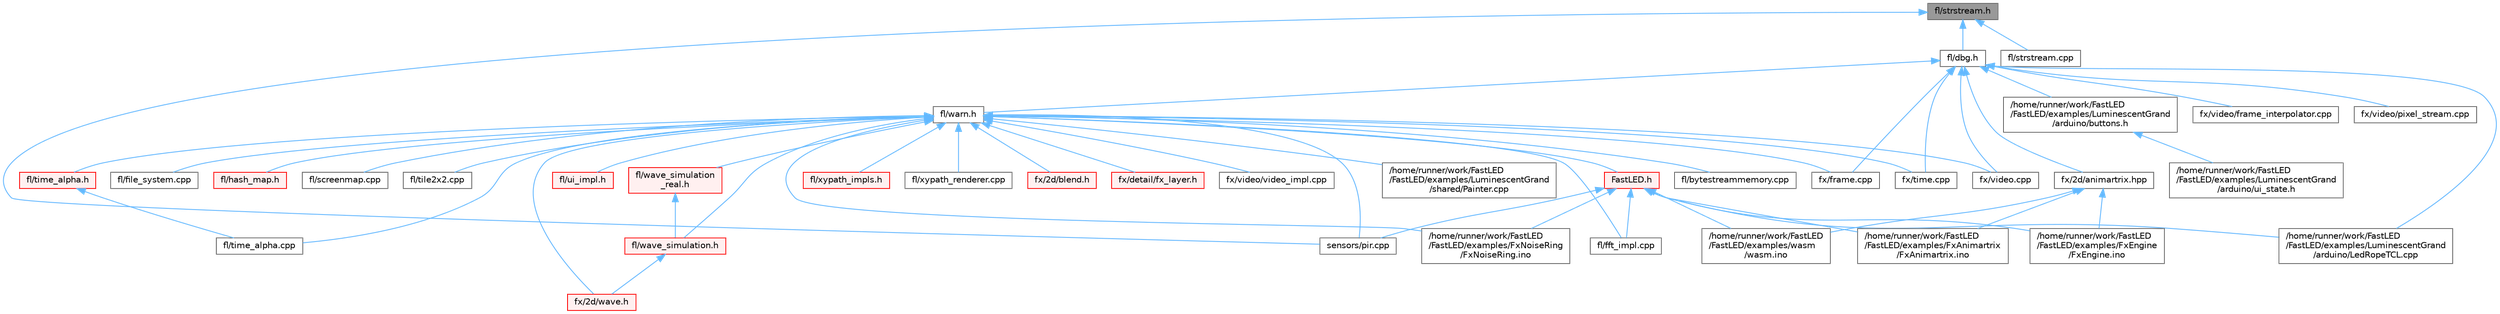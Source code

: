 digraph "fl/strstream.h"
{
 // INTERACTIVE_SVG=YES
 // LATEX_PDF_SIZE
  bgcolor="transparent";
  edge [fontname=Helvetica,fontsize=10,labelfontname=Helvetica,labelfontsize=10];
  node [fontname=Helvetica,fontsize=10,shape=box,height=0.2,width=0.4];
  Node1 [id="Node000001",label="fl/strstream.h",height=0.2,width=0.4,color="gray40", fillcolor="grey60", style="filled", fontcolor="black",tooltip=" "];
  Node1 -> Node2 [id="edge1_Node000001_Node000002",dir="back",color="steelblue1",style="solid",tooltip=" "];
  Node2 [id="Node000002",label="fl/dbg.h",height=0.2,width=0.4,color="grey40", fillcolor="white", style="filled",URL="$d6/d01/dbg_8h.html",tooltip=" "];
  Node2 -> Node3 [id="edge2_Node000002_Node000003",dir="back",color="steelblue1",style="solid",tooltip=" "];
  Node3 [id="Node000003",label="/home/runner/work/FastLED\l/FastLED/examples/LuminescentGrand\l/arduino/LedRopeTCL.cpp",height=0.2,width=0.4,color="grey40", fillcolor="white", style="filled",URL="$d6/dc9/_led_rope_t_c_l_8cpp.html",tooltip=" "];
  Node2 -> Node4 [id="edge3_Node000002_Node000004",dir="back",color="steelblue1",style="solid",tooltip=" "];
  Node4 [id="Node000004",label="/home/runner/work/FastLED\l/FastLED/examples/LuminescentGrand\l/arduino/buttons.h",height=0.2,width=0.4,color="grey40", fillcolor="white", style="filled",URL="$de/d05/buttons_8h.html",tooltip=" "];
  Node4 -> Node5 [id="edge4_Node000004_Node000005",dir="back",color="steelblue1",style="solid",tooltip=" "];
  Node5 [id="Node000005",label="/home/runner/work/FastLED\l/FastLED/examples/LuminescentGrand\l/arduino/ui_state.h",height=0.2,width=0.4,color="grey40", fillcolor="white", style="filled",URL="$d9/da7/ui__state_8h.html",tooltip=" "];
  Node2 -> Node6 [id="edge5_Node000002_Node000006",dir="back",color="steelblue1",style="solid",tooltip=" "];
  Node6 [id="Node000006",label="fl/warn.h",height=0.2,width=0.4,color="grey40", fillcolor="white", style="filled",URL="$de/d77/warn_8h.html",tooltip=" "];
  Node6 -> Node7 [id="edge6_Node000006_Node000007",dir="back",color="steelblue1",style="solid",tooltip=" "];
  Node7 [id="Node000007",label="/home/runner/work/FastLED\l/FastLED/examples/FxNoiseRing\l/FxNoiseRing.ino",height=0.2,width=0.4,color="grey40", fillcolor="white", style="filled",URL="$d3/dac/_fx_noise_ring_8ino.html",tooltip=" "];
  Node6 -> Node8 [id="edge7_Node000006_Node000008",dir="back",color="steelblue1",style="solid",tooltip=" "];
  Node8 [id="Node000008",label="/home/runner/work/FastLED\l/FastLED/examples/LuminescentGrand\l/shared/Painter.cpp",height=0.2,width=0.4,color="grey40", fillcolor="white", style="filled",URL="$db/d33/_painter_8cpp.html",tooltip=" "];
  Node6 -> Node9 [id="edge8_Node000006_Node000009",dir="back",color="steelblue1",style="solid",tooltip=" "];
  Node9 [id="Node000009",label="FastLED.h",height=0.2,width=0.4,color="red", fillcolor="#FFF0F0", style="filled",URL="$db/d97/_fast_l_e_d_8h.html",tooltip="central include file for FastLED, defines the CFastLED class/object"];
  Node9 -> Node35 [id="edge9_Node000009_Node000035",dir="back",color="steelblue1",style="solid",tooltip=" "];
  Node35 [id="Node000035",label="/home/runner/work/FastLED\l/FastLED/examples/FxAnimartrix\l/FxAnimartrix.ino",height=0.2,width=0.4,color="grey40", fillcolor="white", style="filled",URL="$dd/d96/_fx_animartrix_8ino.html",tooltip=" "];
  Node9 -> Node38 [id="edge10_Node000009_Node000038",dir="back",color="steelblue1",style="solid",tooltip=" "];
  Node38 [id="Node000038",label="/home/runner/work/FastLED\l/FastLED/examples/FxEngine\l/FxEngine.ino",height=0.2,width=0.4,color="grey40", fillcolor="white", style="filled",URL="$d6/d35/_fx_engine_8ino.html",tooltip="Demonstrates how to use the FxEngine to switch between different effects on a 2D LED matrix."];
  Node9 -> Node7 [id="edge11_Node000009_Node000007",dir="back",color="steelblue1",style="solid",tooltip=" "];
  Node9 -> Node3 [id="edge12_Node000009_Node000003",dir="back",color="steelblue1",style="solid",tooltip=" "];
  Node9 -> Node74 [id="edge13_Node000009_Node000074",dir="back",color="steelblue1",style="solid",tooltip=" "];
  Node74 [id="Node000074",label="/home/runner/work/FastLED\l/FastLED/examples/wasm\l/wasm.ino",height=0.2,width=0.4,color="grey40", fillcolor="white", style="filled",URL="$d7/dd3/wasm_8ino.html",tooltip="Demonstrates an advanced ino file with multiple effects and UI elements."];
  Node9 -> Node95 [id="edge14_Node000009_Node000095",dir="back",color="steelblue1",style="solid",tooltip=" "];
  Node95 [id="Node000095",label="fl/fft_impl.cpp",height=0.2,width=0.4,color="grey40", fillcolor="white", style="filled",URL="$d1/dff/fft__impl_8cpp.html",tooltip=" "];
  Node9 -> Node90 [id="edge15_Node000009_Node000090",dir="back",color="steelblue1",style="solid",tooltip=" "];
  Node90 [id="Node000090",label="sensors/pir.cpp",height=0.2,width=0.4,color="grey40", fillcolor="white", style="filled",URL="$d2/da7/pir_8cpp.html",tooltip=" "];
  Node6 -> Node130 [id="edge16_Node000006_Node000130",dir="back",color="steelblue1",style="solid",tooltip=" "];
  Node130 [id="Node000130",label="fl/bytestreammemory.cpp",height=0.2,width=0.4,color="grey40", fillcolor="white", style="filled",URL="$de/d95/bytestreammemory_8cpp.html",tooltip=" "];
  Node6 -> Node95 [id="edge17_Node000006_Node000095",dir="back",color="steelblue1",style="solid",tooltip=" "];
  Node6 -> Node131 [id="edge18_Node000006_Node000131",dir="back",color="steelblue1",style="solid",tooltip=" "];
  Node131 [id="Node000131",label="fl/file_system.cpp",height=0.2,width=0.4,color="grey40", fillcolor="white", style="filled",URL="$d4/d37/file__system_8cpp.html",tooltip=" "];
  Node6 -> Node132 [id="edge19_Node000006_Node000132",dir="back",color="steelblue1",style="solid",tooltip=" "];
  Node132 [id="Node000132",label="fl/hash_map.h",height=0.2,width=0.4,color="red", fillcolor="#FFF0F0", style="filled",URL="$d6/d13/hash__map_8h.html",tooltip=" "];
  Node6 -> Node143 [id="edge20_Node000006_Node000143",dir="back",color="steelblue1",style="solid",tooltip=" "];
  Node143 [id="Node000143",label="fl/screenmap.cpp",height=0.2,width=0.4,color="grey40", fillcolor="white", style="filled",URL="$d9/d6f/screenmap_8cpp.html",tooltip=" "];
  Node6 -> Node139 [id="edge21_Node000006_Node000139",dir="back",color="steelblue1",style="solid",tooltip=" "];
  Node139 [id="Node000139",label="fl/tile2x2.cpp",height=0.2,width=0.4,color="grey40", fillcolor="white", style="filled",URL="$db/d15/tile2x2_8cpp.html",tooltip=" "];
  Node6 -> Node144 [id="edge22_Node000006_Node000144",dir="back",color="steelblue1",style="solid",tooltip=" "];
  Node144 [id="Node000144",label="fl/time_alpha.cpp",height=0.2,width=0.4,color="grey40", fillcolor="white", style="filled",URL="$d6/d07/time__alpha_8cpp.html",tooltip=" "];
  Node6 -> Node145 [id="edge23_Node000006_Node000145",dir="back",color="steelblue1",style="solid",tooltip=" "];
  Node145 [id="Node000145",label="fl/time_alpha.h",height=0.2,width=0.4,color="red", fillcolor="#FFF0F0", style="filled",URL="$d0/d87/time__alpha_8h.html",tooltip=" "];
  Node145 -> Node144 [id="edge24_Node000145_Node000144",dir="back",color="steelblue1",style="solid",tooltip=" "];
  Node6 -> Node147 [id="edge25_Node000006_Node000147",dir="back",color="steelblue1",style="solid",tooltip=" "];
  Node147 [id="Node000147",label="fl/ui_impl.h",height=0.2,width=0.4,color="red", fillcolor="#FFF0F0", style="filled",URL="$d6/dc0/ui__impl_8h.html",tooltip=" "];
  Node6 -> Node153 [id="edge26_Node000006_Node000153",dir="back",color="steelblue1",style="solid",tooltip=" "];
  Node153 [id="Node000153",label="fl/wave_simulation.h",height=0.2,width=0.4,color="red", fillcolor="#FFF0F0", style="filled",URL="$dc/d36/wave__simulation_8h.html",tooltip=" "];
  Node153 -> Node123 [id="edge27_Node000153_Node000123",dir="back",color="steelblue1",style="solid",tooltip=" "];
  Node123 [id="Node000123",label="fx/2d/wave.h",height=0.2,width=0.4,color="red", fillcolor="#FFF0F0", style="filled",URL="$de/de9/src_2fx_22d_2wave_8h.html",tooltip=" "];
  Node6 -> Node155 [id="edge28_Node000006_Node000155",dir="back",color="steelblue1",style="solid",tooltip=" "];
  Node155 [id="Node000155",label="fl/wave_simulation\l_real.h",height=0.2,width=0.4,color="red", fillcolor="#FFF0F0", style="filled",URL="$dd/d8e/wave__simulation__real_8h.html",tooltip=" "];
  Node155 -> Node153 [id="edge29_Node000155_Node000153",dir="back",color="steelblue1",style="solid",tooltip=" "];
  Node6 -> Node157 [id="edge30_Node000006_Node000157",dir="back",color="steelblue1",style="solid",tooltip=" "];
  Node157 [id="Node000157",label="fl/xypath_impls.h",height=0.2,width=0.4,color="red", fillcolor="#FFF0F0", style="filled",URL="$d8/d5f/xypath__impls_8h.html",tooltip=" "];
  Node6 -> Node161 [id="edge31_Node000006_Node000161",dir="back",color="steelblue1",style="solid",tooltip=" "];
  Node161 [id="Node000161",label="fl/xypath_renderer.cpp",height=0.2,width=0.4,color="grey40", fillcolor="white", style="filled",URL="$d2/d31/xypath__renderer_8cpp.html",tooltip=" "];
  Node6 -> Node162 [id="edge32_Node000006_Node000162",dir="back",color="steelblue1",style="solid",tooltip=" "];
  Node162 [id="Node000162",label="fx/2d/blend.h",height=0.2,width=0.4,color="red", fillcolor="#FFF0F0", style="filled",URL="$d8/d4e/blend_8h.html",tooltip=" "];
  Node6 -> Node123 [id="edge33_Node000006_Node000123",dir="back",color="steelblue1",style="solid",tooltip=" "];
  Node6 -> Node163 [id="edge34_Node000006_Node000163",dir="back",color="steelblue1",style="solid",tooltip=" "];
  Node163 [id="Node000163",label="fx/detail/fx_layer.h",height=0.2,width=0.4,color="red", fillcolor="#FFF0F0", style="filled",URL="$d7/d2f/fx__layer_8h.html",tooltip=" "];
  Node6 -> Node165 [id="edge35_Node000006_Node000165",dir="back",color="steelblue1",style="solid",tooltip=" "];
  Node165 [id="Node000165",label="fx/frame.cpp",height=0.2,width=0.4,color="grey40", fillcolor="white", style="filled",URL="$da/d14/frame_8cpp.html",tooltip=" "];
  Node6 -> Node166 [id="edge36_Node000006_Node000166",dir="back",color="steelblue1",style="solid",tooltip=" "];
  Node166 [id="Node000166",label="fx/time.cpp",height=0.2,width=0.4,color="grey40", fillcolor="white", style="filled",URL="$de/daf/time_8cpp.html",tooltip=" "];
  Node6 -> Node167 [id="edge37_Node000006_Node000167",dir="back",color="steelblue1",style="solid",tooltip=" "];
  Node167 [id="Node000167",label="fx/video.cpp",height=0.2,width=0.4,color="grey40", fillcolor="white", style="filled",URL="$d0/d05/video_8cpp.html",tooltip=" "];
  Node6 -> Node168 [id="edge38_Node000006_Node000168",dir="back",color="steelblue1",style="solid",tooltip=" "];
  Node168 [id="Node000168",label="fx/video/video_impl.cpp",height=0.2,width=0.4,color="grey40", fillcolor="white", style="filled",URL="$d0/d7f/video__impl_8cpp.html",tooltip=" "];
  Node6 -> Node90 [id="edge39_Node000006_Node000090",dir="back",color="steelblue1",style="solid",tooltip=" "];
  Node2 -> Node169 [id="edge40_Node000002_Node000169",dir="back",color="steelblue1",style="solid",tooltip=" "];
  Node169 [id="Node000169",label="fx/2d/animartrix.hpp",height=0.2,width=0.4,color="grey40", fillcolor="white", style="filled",URL="$d3/dc3/animartrix_8hpp.html",tooltip=" "];
  Node169 -> Node35 [id="edge41_Node000169_Node000035",dir="back",color="steelblue1",style="solid",tooltip=" "];
  Node169 -> Node38 [id="edge42_Node000169_Node000038",dir="back",color="steelblue1",style="solid",tooltip=" "];
  Node169 -> Node74 [id="edge43_Node000169_Node000074",dir="back",color="steelblue1",style="solid",tooltip=" "];
  Node2 -> Node165 [id="edge44_Node000002_Node000165",dir="back",color="steelblue1",style="solid",tooltip=" "];
  Node2 -> Node166 [id="edge45_Node000002_Node000166",dir="back",color="steelblue1",style="solid",tooltip=" "];
  Node2 -> Node167 [id="edge46_Node000002_Node000167",dir="back",color="steelblue1",style="solid",tooltip=" "];
  Node2 -> Node170 [id="edge47_Node000002_Node000170",dir="back",color="steelblue1",style="solid",tooltip=" "];
  Node170 [id="Node000170",label="fx/video/frame_interpolator.cpp",height=0.2,width=0.4,color="grey40", fillcolor="white", style="filled",URL="$d5/da4/frame__interpolator_8cpp.html",tooltip=" "];
  Node2 -> Node171 [id="edge48_Node000002_Node000171",dir="back",color="steelblue1",style="solid",tooltip=" "];
  Node171 [id="Node000171",label="fx/video/pixel_stream.cpp",height=0.2,width=0.4,color="grey40", fillcolor="white", style="filled",URL="$da/d7a/pixel__stream_8cpp.html",tooltip=" "];
  Node1 -> Node172 [id="edge49_Node000001_Node000172",dir="back",color="steelblue1",style="solid",tooltip=" "];
  Node172 [id="Node000172",label="fl/strstream.cpp",height=0.2,width=0.4,color="grey40", fillcolor="white", style="filled",URL="$d3/d80/strstream_8cpp.html",tooltip=" "];
  Node1 -> Node90 [id="edge50_Node000001_Node000090",dir="back",color="steelblue1",style="solid",tooltip=" "];
}
